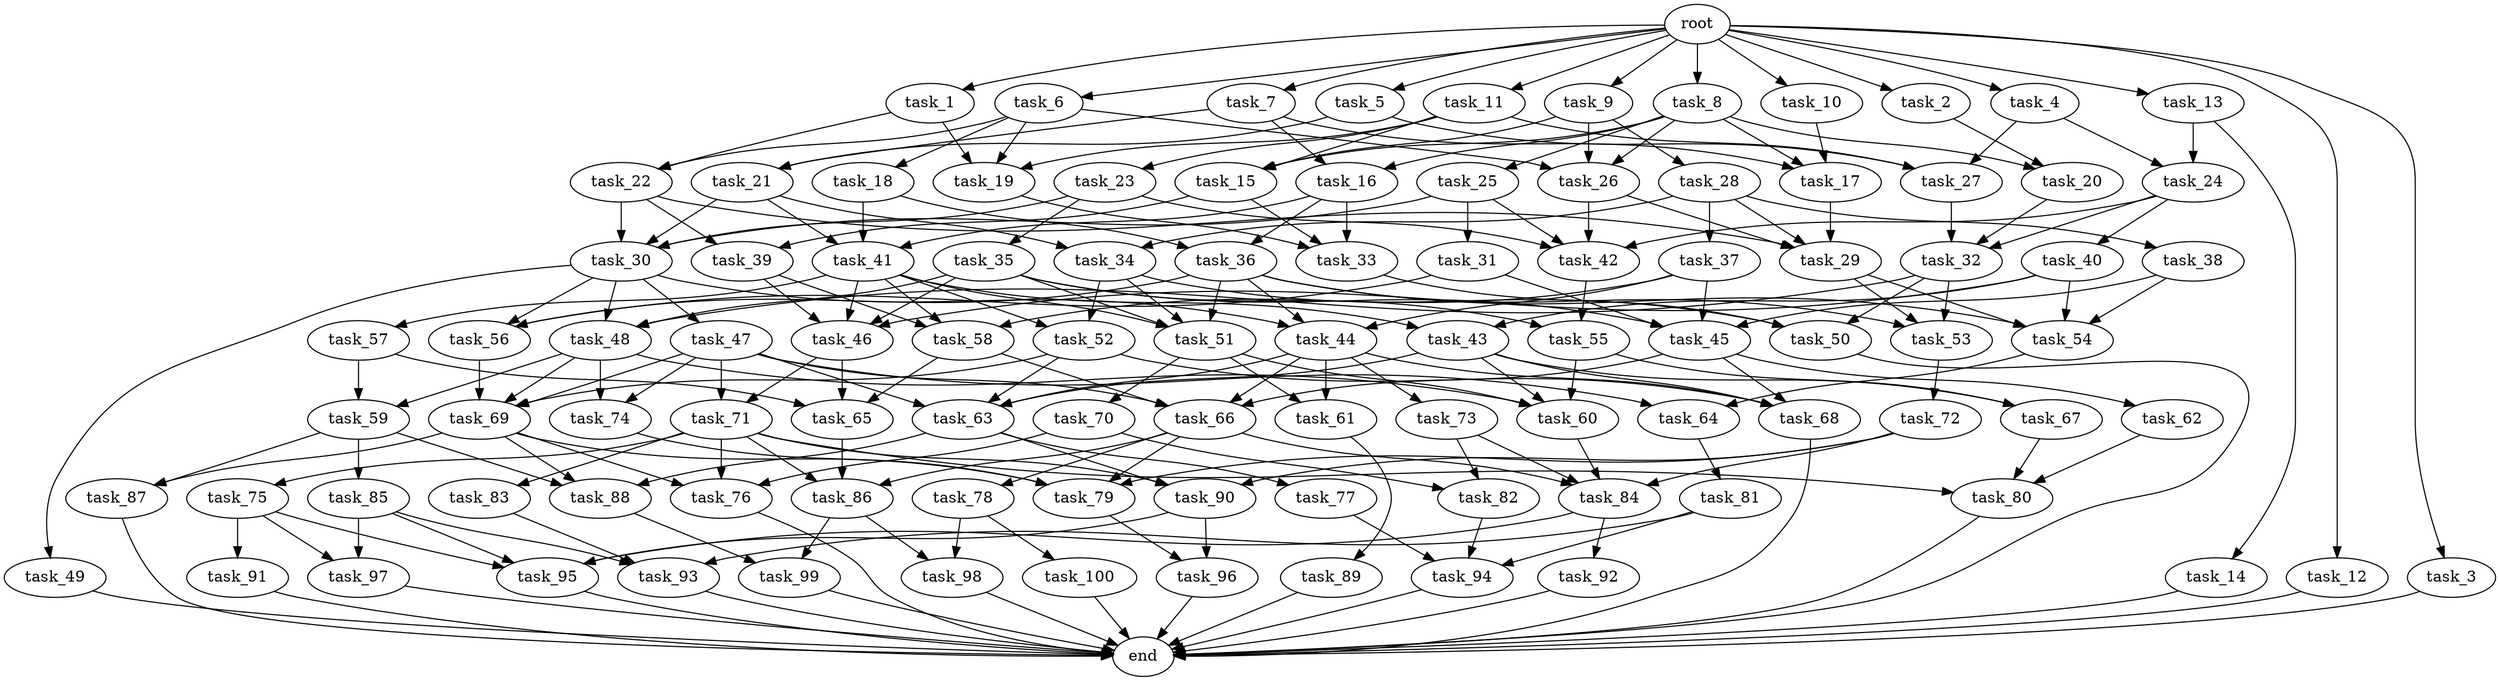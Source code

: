 digraph G {
  task_66 [size="3.557296e+09"];
  task_71 [size="4.445447e+09"];
  task_79 [size="6.444833e+08"];
  task_27 [size="2.559468e+09"];
  task_34 [size="4.070910e+09"];
  task_69 [size="2.823734e+09"];
  task_63 [size="7.498515e+08"];
  task_87 [size="7.056064e+08"];
  task_26 [size="2.612380e+08"];
  task_25 [size="4.187500e+09"];
  task_44 [size="1.996608e+09"];
  task_19 [size="1.232223e+09"];
  task_57 [size="3.397281e+09"];
  task_47 [size="1.028593e+09"];
  task_29 [size="1.916319e+09"];
  task_20 [size="4.354050e+09"];
  task_56 [size="2.969008e+09"];
  task_15 [size="3.236105e+09"];
  task_77 [size="2.281100e+09"];
  task_92 [size="1.213333e+09"];
  task_100 [size="3.901580e+09"];
  task_16 [size="1.083102e+09"];
  task_91 [size="3.951678e+09"];
  task_82 [size="1.972629e+09"];
  task_73 [size="2.122230e+09"];
  task_65 [size="3.151525e+09"];
  task_10 [size="2.991896e+09"];
  task_30 [size="2.043006e+09"];
  task_23 [size="1.393493e+08"];
  task_78 [size="2.069491e+09"];
  task_28 [size="1.737155e+09"];
  task_38 [size="1.646325e+09"];
  task_32 [size="1.265512e+08"];
  task_4 [size="4.489836e+09"];
  task_9 [size="1.446976e+08"];
  task_84 [size="7.885866e+08"];
  task_14 [size="2.166937e+09"];
  end [size="0.000000e+00"];
  task_83 [size="3.347452e+09"];
  task_90 [size="1.895101e+09"];
  task_59 [size="2.602693e+09"];
  task_12 [size="9.566899e+08"];
  task_46 [size="3.295573e+09"];
  task_36 [size="2.342120e+09"];
  task_40 [size="9.398485e+08"];
  task_62 [size="5.848576e+08"];
  task_45 [size="2.289426e+09"];
  task_53 [size="1.361190e+09"];
  task_24 [size="1.410703e+09"];
  task_33 [size="1.103130e+09"];
  task_89 [size="2.489808e+09"];
  task_94 [size="3.942378e+09"];
  task_41 [size="2.775715e+09"];
  task_72 [size="5.938423e+08"];
  task_18 [size="8.145290e+07"];
  task_64 [size="3.890360e+09"];
  task_54 [size="2.721625e+08"];
  task_95 [size="2.730617e+09"];
  task_70 [size="2.583830e+09"];
  task_11 [size="2.862237e+09"];
  task_43 [size="2.373914e+09"];
  task_88 [size="1.383001e+09"];
  task_96 [size="3.998432e+09"];
  task_6 [size="4.986488e+07"];
  task_42 [size="5.547390e+08"];
  task_17 [size="4.598139e+09"];
  task_22 [size="4.263677e+09"];
  task_93 [size="1.982541e+09"];
  task_98 [size="4.943820e+09"];
  task_97 [size="1.726338e+09"];
  task_58 [size="1.187754e+09"];
  task_67 [size="4.284291e+09"];
  root [size="0.000000e+00"];
  task_48 [size="3.396029e+09"];
  task_35 [size="2.177987e+08"];
  task_80 [size="3.645822e+09"];
  task_99 [size="3.289761e+09"];
  task_68 [size="2.867320e+09"];
  task_1 [size="1.473449e+09"];
  task_55 [size="5.465574e+08"];
  task_13 [size="1.941932e+09"];
  task_52 [size="2.799303e+09"];
  task_81 [size="2.755782e+09"];
  task_39 [size="3.045635e+09"];
  task_2 [size="1.196195e+09"];
  task_37 [size="2.176821e+09"];
  task_5 [size="5.572571e+08"];
  task_76 [size="3.387820e+09"];
  task_51 [size="5.580512e+08"];
  task_7 [size="1.262632e+08"];
  task_60 [size="3.975771e+09"];
  task_74 [size="3.457542e+09"];
  task_85 [size="7.636859e+08"];
  task_49 [size="2.560636e+08"];
  task_31 [size="2.647769e+08"];
  task_21 [size="3.885139e+09"];
  task_3 [size="2.811156e+09"];
  task_8 [size="1.312548e+09"];
  task_75 [size="4.730963e+08"];
  task_50 [size="3.919431e+09"];
  task_61 [size="2.452034e+09"];
  task_86 [size="3.076197e+09"];

  task_66 -> task_79 [size="1.778648e+08"];
  task_66 -> task_84 [size="1.778648e+08"];
  task_66 -> task_78 [size="1.778648e+08"];
  task_66 -> task_86 [size="1.778648e+08"];
  task_71 -> task_76 [size="4.445447e+08"];
  task_71 -> task_80 [size="4.445447e+08"];
  task_71 -> task_83 [size="4.445447e+08"];
  task_71 -> task_86 [size="4.445447e+08"];
  task_71 -> task_75 [size="4.445447e+08"];
  task_71 -> task_90 [size="4.445447e+08"];
  task_79 -> task_96 [size="3.222416e+07"];
  task_27 -> task_32 [size="1.706312e+08"];
  task_34 -> task_51 [size="4.070910e+08"];
  task_34 -> task_50 [size="4.070910e+08"];
  task_34 -> task_52 [size="4.070910e+08"];
  task_69 -> task_76 [size="1.411867e+08"];
  task_69 -> task_79 [size="1.411867e+08"];
  task_69 -> task_87 [size="1.411867e+08"];
  task_69 -> task_88 [size="1.411867e+08"];
  task_63 -> task_88 [size="3.749257e+07"];
  task_63 -> task_90 [size="3.749257e+07"];
  task_63 -> task_77 [size="3.749257e+07"];
  task_87 -> end [size="1.000000e-12"];
  task_26 -> task_29 [size="1.741587e+07"];
  task_26 -> task_42 [size="1.741587e+07"];
  task_25 -> task_31 [size="8.375000e+08"];
  task_25 -> task_30 [size="8.375000e+08"];
  task_25 -> task_42 [size="8.375000e+08"];
  task_44 -> task_68 [size="1.331072e+08"];
  task_44 -> task_63 [size="1.331072e+08"];
  task_44 -> task_73 [size="1.331072e+08"];
  task_44 -> task_66 [size="1.331072e+08"];
  task_44 -> task_61 [size="1.331072e+08"];
  task_19 -> task_33 [size="8.214820e+07"];
  task_57 -> task_59 [size="6.794561e+08"];
  task_57 -> task_65 [size="6.794561e+08"];
  task_47 -> task_66 [size="2.057186e+08"];
  task_47 -> task_64 [size="2.057186e+08"];
  task_47 -> task_71 [size="2.057186e+08"];
  task_47 -> task_63 [size="2.057186e+08"];
  task_47 -> task_74 [size="2.057186e+08"];
  task_47 -> task_69 [size="2.057186e+08"];
  task_29 -> task_54 [size="9.581596e+07"];
  task_29 -> task_53 [size="9.581596e+07"];
  task_20 -> task_32 [size="4.354050e+08"];
  task_56 -> task_69 [size="1.979339e+08"];
  task_15 -> task_33 [size="2.157403e+08"];
  task_15 -> task_39 [size="2.157403e+08"];
  task_77 -> task_94 [size="4.562199e+08"];
  task_92 -> end [size="1.000000e-12"];
  task_100 -> end [size="1.000000e-12"];
  task_16 -> task_36 [size="1.083102e+08"];
  task_16 -> task_41 [size="1.083102e+08"];
  task_16 -> task_33 [size="1.083102e+08"];
  task_91 -> end [size="1.000000e-12"];
  task_82 -> task_94 [size="1.972629e+08"];
  task_73 -> task_84 [size="4.244459e+08"];
  task_73 -> task_82 [size="4.244459e+08"];
  task_65 -> task_86 [size="2.101017e+08"];
  task_10 -> task_17 [size="5.983792e+08"];
  task_30 -> task_49 [size="1.021503e+08"];
  task_30 -> task_56 [size="1.021503e+08"];
  task_30 -> task_47 [size="1.021503e+08"];
  task_30 -> task_48 [size="1.021503e+08"];
  task_30 -> task_44 [size="1.021503e+08"];
  task_23 -> task_30 [size="2.786986e+07"];
  task_23 -> task_42 [size="2.786986e+07"];
  task_23 -> task_35 [size="2.786986e+07"];
  task_78 -> task_100 [size="4.138982e+08"];
  task_78 -> task_98 [size="4.138982e+08"];
  task_28 -> task_37 [size="3.474310e+08"];
  task_28 -> task_34 [size="3.474310e+08"];
  task_28 -> task_38 [size="3.474310e+08"];
  task_28 -> task_29 [size="3.474310e+08"];
  task_38 -> task_54 [size="3.292649e+08"];
  task_38 -> task_45 [size="3.292649e+08"];
  task_32 -> task_50 [size="8.436745e+06"];
  task_32 -> task_53 [size="8.436745e+06"];
  task_32 -> task_48 [size="8.436745e+06"];
  task_4 -> task_27 [size="8.979672e+08"];
  task_4 -> task_24 [size="8.979672e+08"];
  task_9 -> task_28 [size="2.893951e+07"];
  task_9 -> task_26 [size="2.893951e+07"];
  task_9 -> task_15 [size="2.893951e+07"];
  task_84 -> task_92 [size="3.942933e+07"];
  task_84 -> task_95 [size="3.942933e+07"];
  task_14 -> end [size="1.000000e-12"];
  task_83 -> task_93 [size="6.694903e+08"];
  task_90 -> task_96 [size="1.263400e+08"];
  task_90 -> task_95 [size="1.263400e+08"];
  task_59 -> task_88 [size="2.602693e+08"];
  task_59 -> task_87 [size="2.602693e+08"];
  task_59 -> task_85 [size="2.602693e+08"];
  task_12 -> end [size="1.000000e-12"];
  task_46 -> task_65 [size="1.647787e+08"];
  task_46 -> task_71 [size="1.647787e+08"];
  task_36 -> task_54 [size="2.342120e+08"];
  task_36 -> task_53 [size="2.342120e+08"];
  task_36 -> task_56 [size="2.342120e+08"];
  task_36 -> task_51 [size="2.342120e+08"];
  task_36 -> task_44 [size="2.342120e+08"];
  task_40 -> task_54 [size="1.879697e+08"];
  task_40 -> task_46 [size="1.879697e+08"];
  task_40 -> task_43 [size="1.879697e+08"];
  task_62 -> task_80 [size="1.169715e+08"];
  task_45 -> task_68 [size="1.144713e+08"];
  task_45 -> task_62 [size="1.144713e+08"];
  task_45 -> task_66 [size="1.144713e+08"];
  task_53 -> task_72 [size="9.074602e+07"];
  task_24 -> task_40 [size="1.410703e+08"];
  task_24 -> task_32 [size="1.410703e+08"];
  task_24 -> task_42 [size="1.410703e+08"];
  task_33 -> task_50 [size="7.354199e+07"];
  task_89 -> end [size="1.000000e-12"];
  task_94 -> end [size="1.000000e-12"];
  task_41 -> task_58 [size="1.850477e+08"];
  task_41 -> task_57 [size="1.850477e+08"];
  task_41 -> task_51 [size="1.850477e+08"];
  task_41 -> task_46 [size="1.850477e+08"];
  task_41 -> task_52 [size="1.850477e+08"];
  task_41 -> task_43 [size="1.850477e+08"];
  task_72 -> task_79 [size="1.187685e+08"];
  task_72 -> task_90 [size="1.187685e+08"];
  task_72 -> task_84 [size="1.187685e+08"];
  task_18 -> task_36 [size="1.629058e+07"];
  task_18 -> task_41 [size="1.629058e+07"];
  task_64 -> task_81 [size="3.890360e+08"];
  task_54 -> task_64 [size="1.360812e+07"];
  task_95 -> end [size="1.000000e-12"];
  task_70 -> task_76 [size="5.167660e+08"];
  task_70 -> task_82 [size="5.167660e+08"];
  task_11 -> task_19 [size="5.724474e+08"];
  task_11 -> task_27 [size="5.724474e+08"];
  task_11 -> task_15 [size="5.724474e+08"];
  task_11 -> task_23 [size="5.724474e+08"];
  task_43 -> task_68 [size="2.373914e+08"];
  task_43 -> task_60 [size="2.373914e+08"];
  task_43 -> task_67 [size="2.373914e+08"];
  task_43 -> task_63 [size="2.373914e+08"];
  task_88 -> task_99 [size="9.220010e+07"];
  task_96 -> end [size="1.000000e-12"];
  task_6 -> task_19 [size="9.972976e+06"];
  task_6 -> task_22 [size="9.972976e+06"];
  task_6 -> task_18 [size="9.972976e+06"];
  task_6 -> task_26 [size="9.972976e+06"];
  task_42 -> task_55 [size="2.773695e+07"];
  task_17 -> task_29 [size="3.065426e+08"];
  task_22 -> task_30 [size="4.263677e+08"];
  task_22 -> task_29 [size="4.263677e+08"];
  task_22 -> task_39 [size="4.263677e+08"];
  task_93 -> end [size="1.000000e-12"];
  task_98 -> end [size="1.000000e-12"];
  task_97 -> end [size="1.000000e-12"];
  task_58 -> task_66 [size="7.918362e+07"];
  task_58 -> task_65 [size="7.918362e+07"];
  task_67 -> task_80 [size="4.284291e+08"];
  root -> task_4 [size="1.000000e-12"];
  root -> task_1 [size="1.000000e-12"];
  root -> task_7 [size="1.000000e-12"];
  root -> task_13 [size="1.000000e-12"];
  root -> task_8 [size="1.000000e-12"];
  root -> task_11 [size="1.000000e-12"];
  root -> task_2 [size="1.000000e-12"];
  root -> task_9 [size="1.000000e-12"];
  root -> task_6 [size="1.000000e-12"];
  root -> task_5 [size="1.000000e-12"];
  root -> task_12 [size="1.000000e-12"];
  root -> task_3 [size="1.000000e-12"];
  root -> task_10 [size="1.000000e-12"];
  task_48 -> task_60 [size="2.264019e+08"];
  task_48 -> task_74 [size="2.264019e+08"];
  task_48 -> task_59 [size="2.264019e+08"];
  task_48 -> task_69 [size="2.264019e+08"];
  task_35 -> task_46 [size="4.355974e+07"];
  task_35 -> task_51 [size="4.355974e+07"];
  task_35 -> task_55 [size="4.355974e+07"];
  task_35 -> task_48 [size="4.355974e+07"];
  task_35 -> task_45 [size="4.355974e+07"];
  task_80 -> end [size="1.000000e-12"];
  task_99 -> end [size="1.000000e-12"];
  task_68 -> end [size="1.000000e-12"];
  task_1 -> task_19 [size="2.946897e+08"];
  task_1 -> task_22 [size="2.946897e+08"];
  task_55 -> task_60 [size="5.465574e+07"];
  task_55 -> task_67 [size="5.465574e+07"];
  task_13 -> task_24 [size="3.883863e+08"];
  task_13 -> task_14 [size="3.883863e+08"];
  task_52 -> task_68 [size="2.799303e+08"];
  task_52 -> task_63 [size="2.799303e+08"];
  task_52 -> task_69 [size="2.799303e+08"];
  task_81 -> task_94 [size="5.511564e+08"];
  task_81 -> task_93 [size="5.511564e+08"];
  task_39 -> task_58 [size="3.045635e+08"];
  task_39 -> task_46 [size="3.045635e+08"];
  task_2 -> task_20 [size="2.392390e+08"];
  task_37 -> task_58 [size="4.353643e+08"];
  task_37 -> task_45 [size="4.353643e+08"];
  task_37 -> task_44 [size="4.353643e+08"];
  task_5 -> task_27 [size="1.114514e+08"];
  task_5 -> task_21 [size="1.114514e+08"];
  task_76 -> end [size="1.000000e-12"];
  task_51 -> task_60 [size="2.790256e+07"];
  task_51 -> task_70 [size="2.790256e+07"];
  task_51 -> task_61 [size="2.790256e+07"];
  task_7 -> task_17 [size="2.525263e+07"];
  task_7 -> task_16 [size="2.525263e+07"];
  task_7 -> task_21 [size="2.525263e+07"];
  task_60 -> task_84 [size="1.987885e+08"];
  task_74 -> task_79 [size="3.457542e+08"];
  task_85 -> task_97 [size="1.527372e+08"];
  task_85 -> task_95 [size="1.527372e+08"];
  task_85 -> task_93 [size="1.527372e+08"];
  task_49 -> end [size="1.000000e-12"];
  task_31 -> task_56 [size="5.295538e+07"];
  task_31 -> task_45 [size="5.295538e+07"];
  task_21 -> task_34 [size="3.885139e+08"];
  task_21 -> task_30 [size="3.885139e+08"];
  task_21 -> task_41 [size="3.885139e+08"];
  task_3 -> end [size="1.000000e-12"];
  task_8 -> task_16 [size="2.625096e+08"];
  task_8 -> task_17 [size="2.625096e+08"];
  task_8 -> task_26 [size="2.625096e+08"];
  task_8 -> task_20 [size="2.625096e+08"];
  task_8 -> task_15 [size="2.625096e+08"];
  task_8 -> task_25 [size="2.625096e+08"];
  task_75 -> task_97 [size="9.461926e+07"];
  task_75 -> task_95 [size="9.461926e+07"];
  task_75 -> task_91 [size="9.461926e+07"];
  task_50 -> end [size="1.000000e-12"];
  task_61 -> task_89 [size="2.452034e+08"];
  task_86 -> task_99 [size="2.050798e+08"];
  task_86 -> task_98 [size="2.050798e+08"];
}
